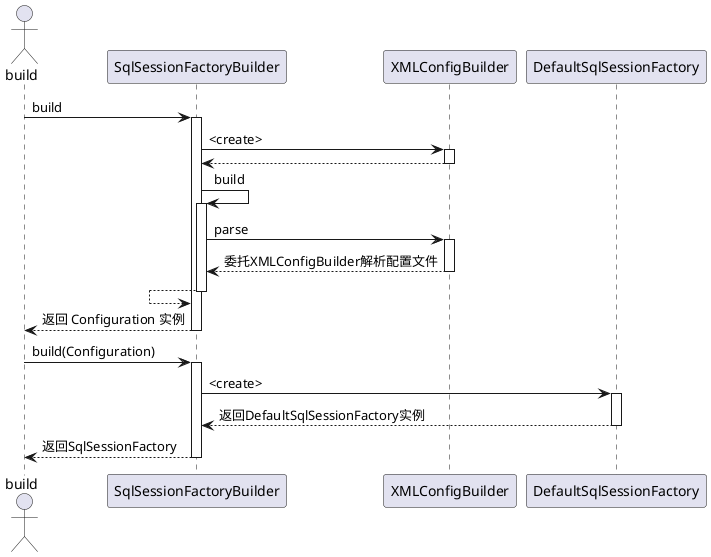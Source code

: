@startuml
actor build
build -> SqlSessionFactoryBuilder: build
activate SqlSessionFactoryBuilder

    SqlSessionFactoryBuilder -> XMLConfigBuilder: <create>
    activate XMLConfigBuilder
    SqlSessionFactoryBuilder <-- XMLConfigBuilder:
    deactivate XMLConfigBuilder

    SqlSessionFactoryBuilder -> SqlSessionFactoryBuilder: build
    activate SqlSessionFactoryBuilder
        SqlSessionFactoryBuilder -> XMLConfigBuilder: parse
        activate XMLConfigBuilder
        SqlSessionFactoryBuilder <-- XMLConfigBuilder: 委托XMLConfigBuilder解析配置文件
        deactivate XMLConfigBuilder
    SqlSessionFactoryBuilder <-- SqlSessionFactoryBuilder:
    deactivate SqlSessionFactoryBuilder

build <-- SqlSessionFactoryBuilder: 返回 Configuration 实例
deactivate SqlSessionFactoryBuilder

build -> SqlSessionFactoryBuilder: build(Configuration)
activate SqlSessionFactoryBuilder
    SqlSessionFactoryBuilder -> DefaultSqlSessionFactory: <create>
    activate DefaultSqlSessionFactory
    SqlSessionFactoryBuilder <-- DefaultSqlSessionFactory:  返回DefaultSqlSessionFactory实例
    deactivate DefaultSqlSessionFactory
build <-- SqlSessionFactoryBuilder: 返回SqlSessionFactory
deactivate SqlSessionFactoryBuilder
@enduml